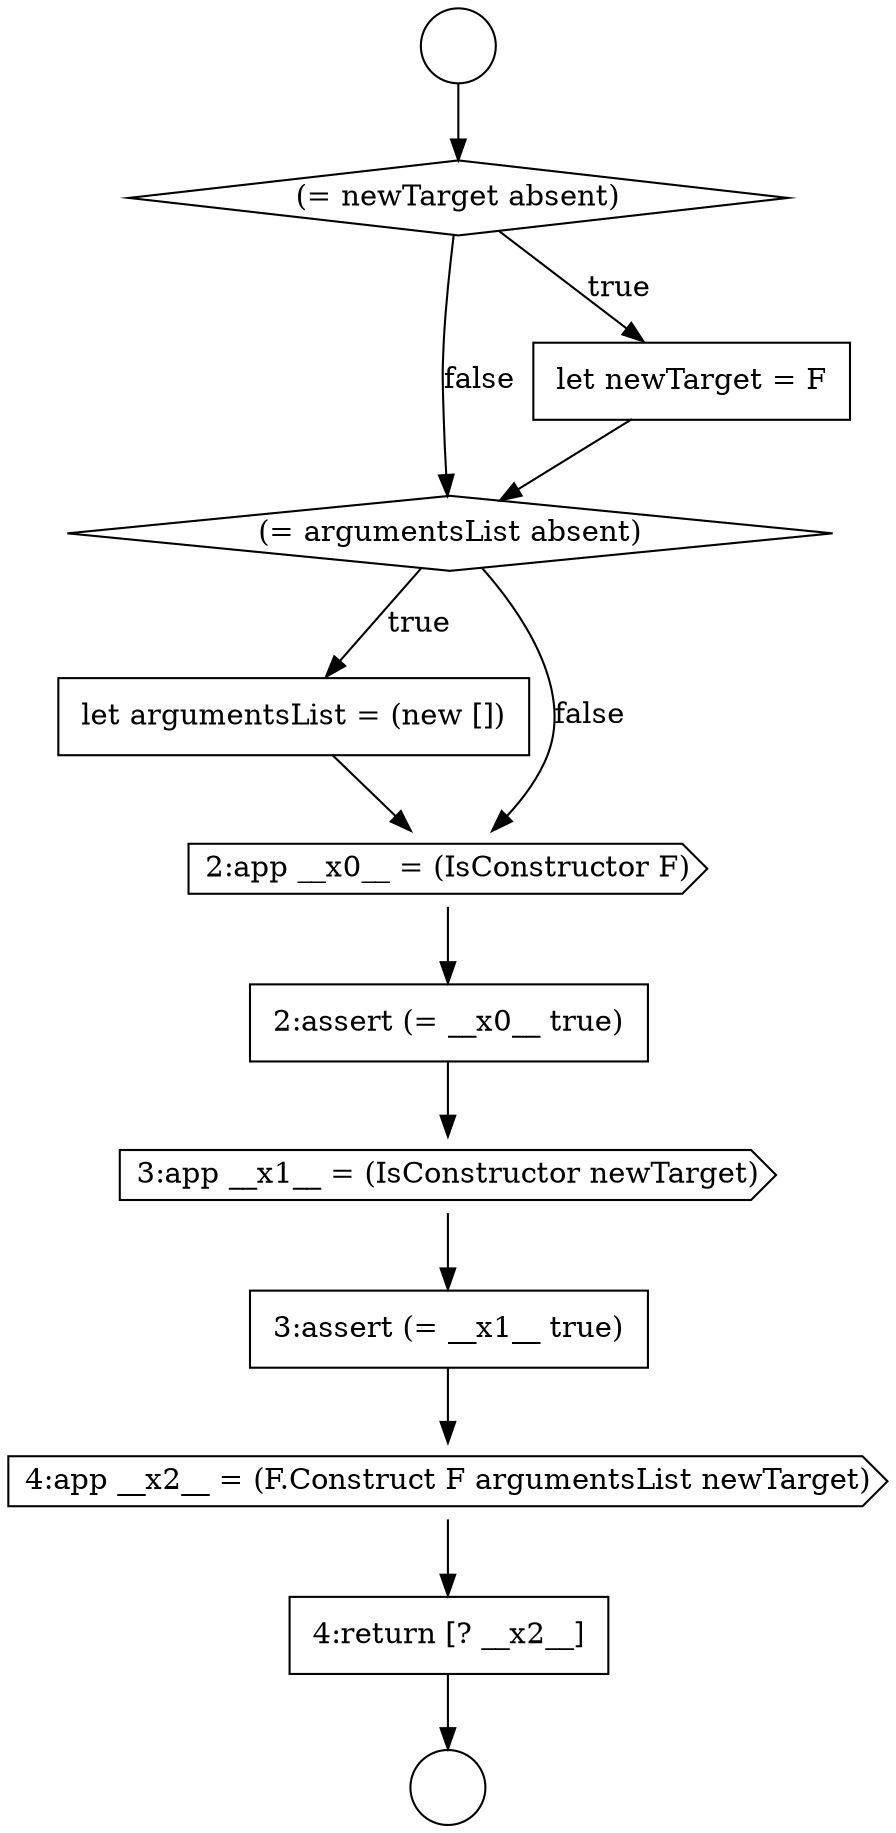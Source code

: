 digraph {
  node777 [shape=diamond, label=<<font color="black">(= argumentsList absent)</font>> color="black" fillcolor="white" style=filled]
  node782 [shape=none, margin=0, label=<<font color="black">
    <table border="0" cellborder="1" cellspacing="0" cellpadding="10">
      <tr><td align="left">3:assert (= __x1__ true)</td></tr>
    </table>
  </font>> color="black" fillcolor="white" style=filled]
  node774 [shape=circle label=" " color="black" fillcolor="white" style=filled]
  node778 [shape=none, margin=0, label=<<font color="black">
    <table border="0" cellborder="1" cellspacing="0" cellpadding="10">
      <tr><td align="left">let argumentsList = (new [])</td></tr>
    </table>
  </font>> color="black" fillcolor="white" style=filled]
  node783 [shape=cds, label=<<font color="black">4:app __x2__ = (F.Construct F argumentsList newTarget)</font>> color="black" fillcolor="white" style=filled]
  node779 [shape=cds, label=<<font color="black">2:app __x0__ = (IsConstructor F)</font>> color="black" fillcolor="white" style=filled]
  node773 [shape=circle label=" " color="black" fillcolor="white" style=filled]
  node784 [shape=none, margin=0, label=<<font color="black">
    <table border="0" cellborder="1" cellspacing="0" cellpadding="10">
      <tr><td align="left">4:return [? __x2__]</td></tr>
    </table>
  </font>> color="black" fillcolor="white" style=filled]
  node780 [shape=none, margin=0, label=<<font color="black">
    <table border="0" cellborder="1" cellspacing="0" cellpadding="10">
      <tr><td align="left">2:assert (= __x0__ true)</td></tr>
    </table>
  </font>> color="black" fillcolor="white" style=filled]
  node776 [shape=none, margin=0, label=<<font color="black">
    <table border="0" cellborder="1" cellspacing="0" cellpadding="10">
      <tr><td align="left">let newTarget = F</td></tr>
    </table>
  </font>> color="black" fillcolor="white" style=filled]
  node781 [shape=cds, label=<<font color="black">3:app __x1__ = (IsConstructor newTarget)</font>> color="black" fillcolor="white" style=filled]
  node775 [shape=diamond, label=<<font color="black">(= newTarget absent)</font>> color="black" fillcolor="white" style=filled]
  node782 -> node783 [ color="black"]
  node778 -> node779 [ color="black"]
  node777 -> node778 [label=<<font color="black">true</font>> color="black"]
  node777 -> node779 [label=<<font color="black">false</font>> color="black"]
  node775 -> node776 [label=<<font color="black">true</font>> color="black"]
  node775 -> node777 [label=<<font color="black">false</font>> color="black"]
  node781 -> node782 [ color="black"]
  node783 -> node784 [ color="black"]
  node773 -> node775 [ color="black"]
  node780 -> node781 [ color="black"]
  node779 -> node780 [ color="black"]
  node776 -> node777 [ color="black"]
  node784 -> node774 [ color="black"]
}
